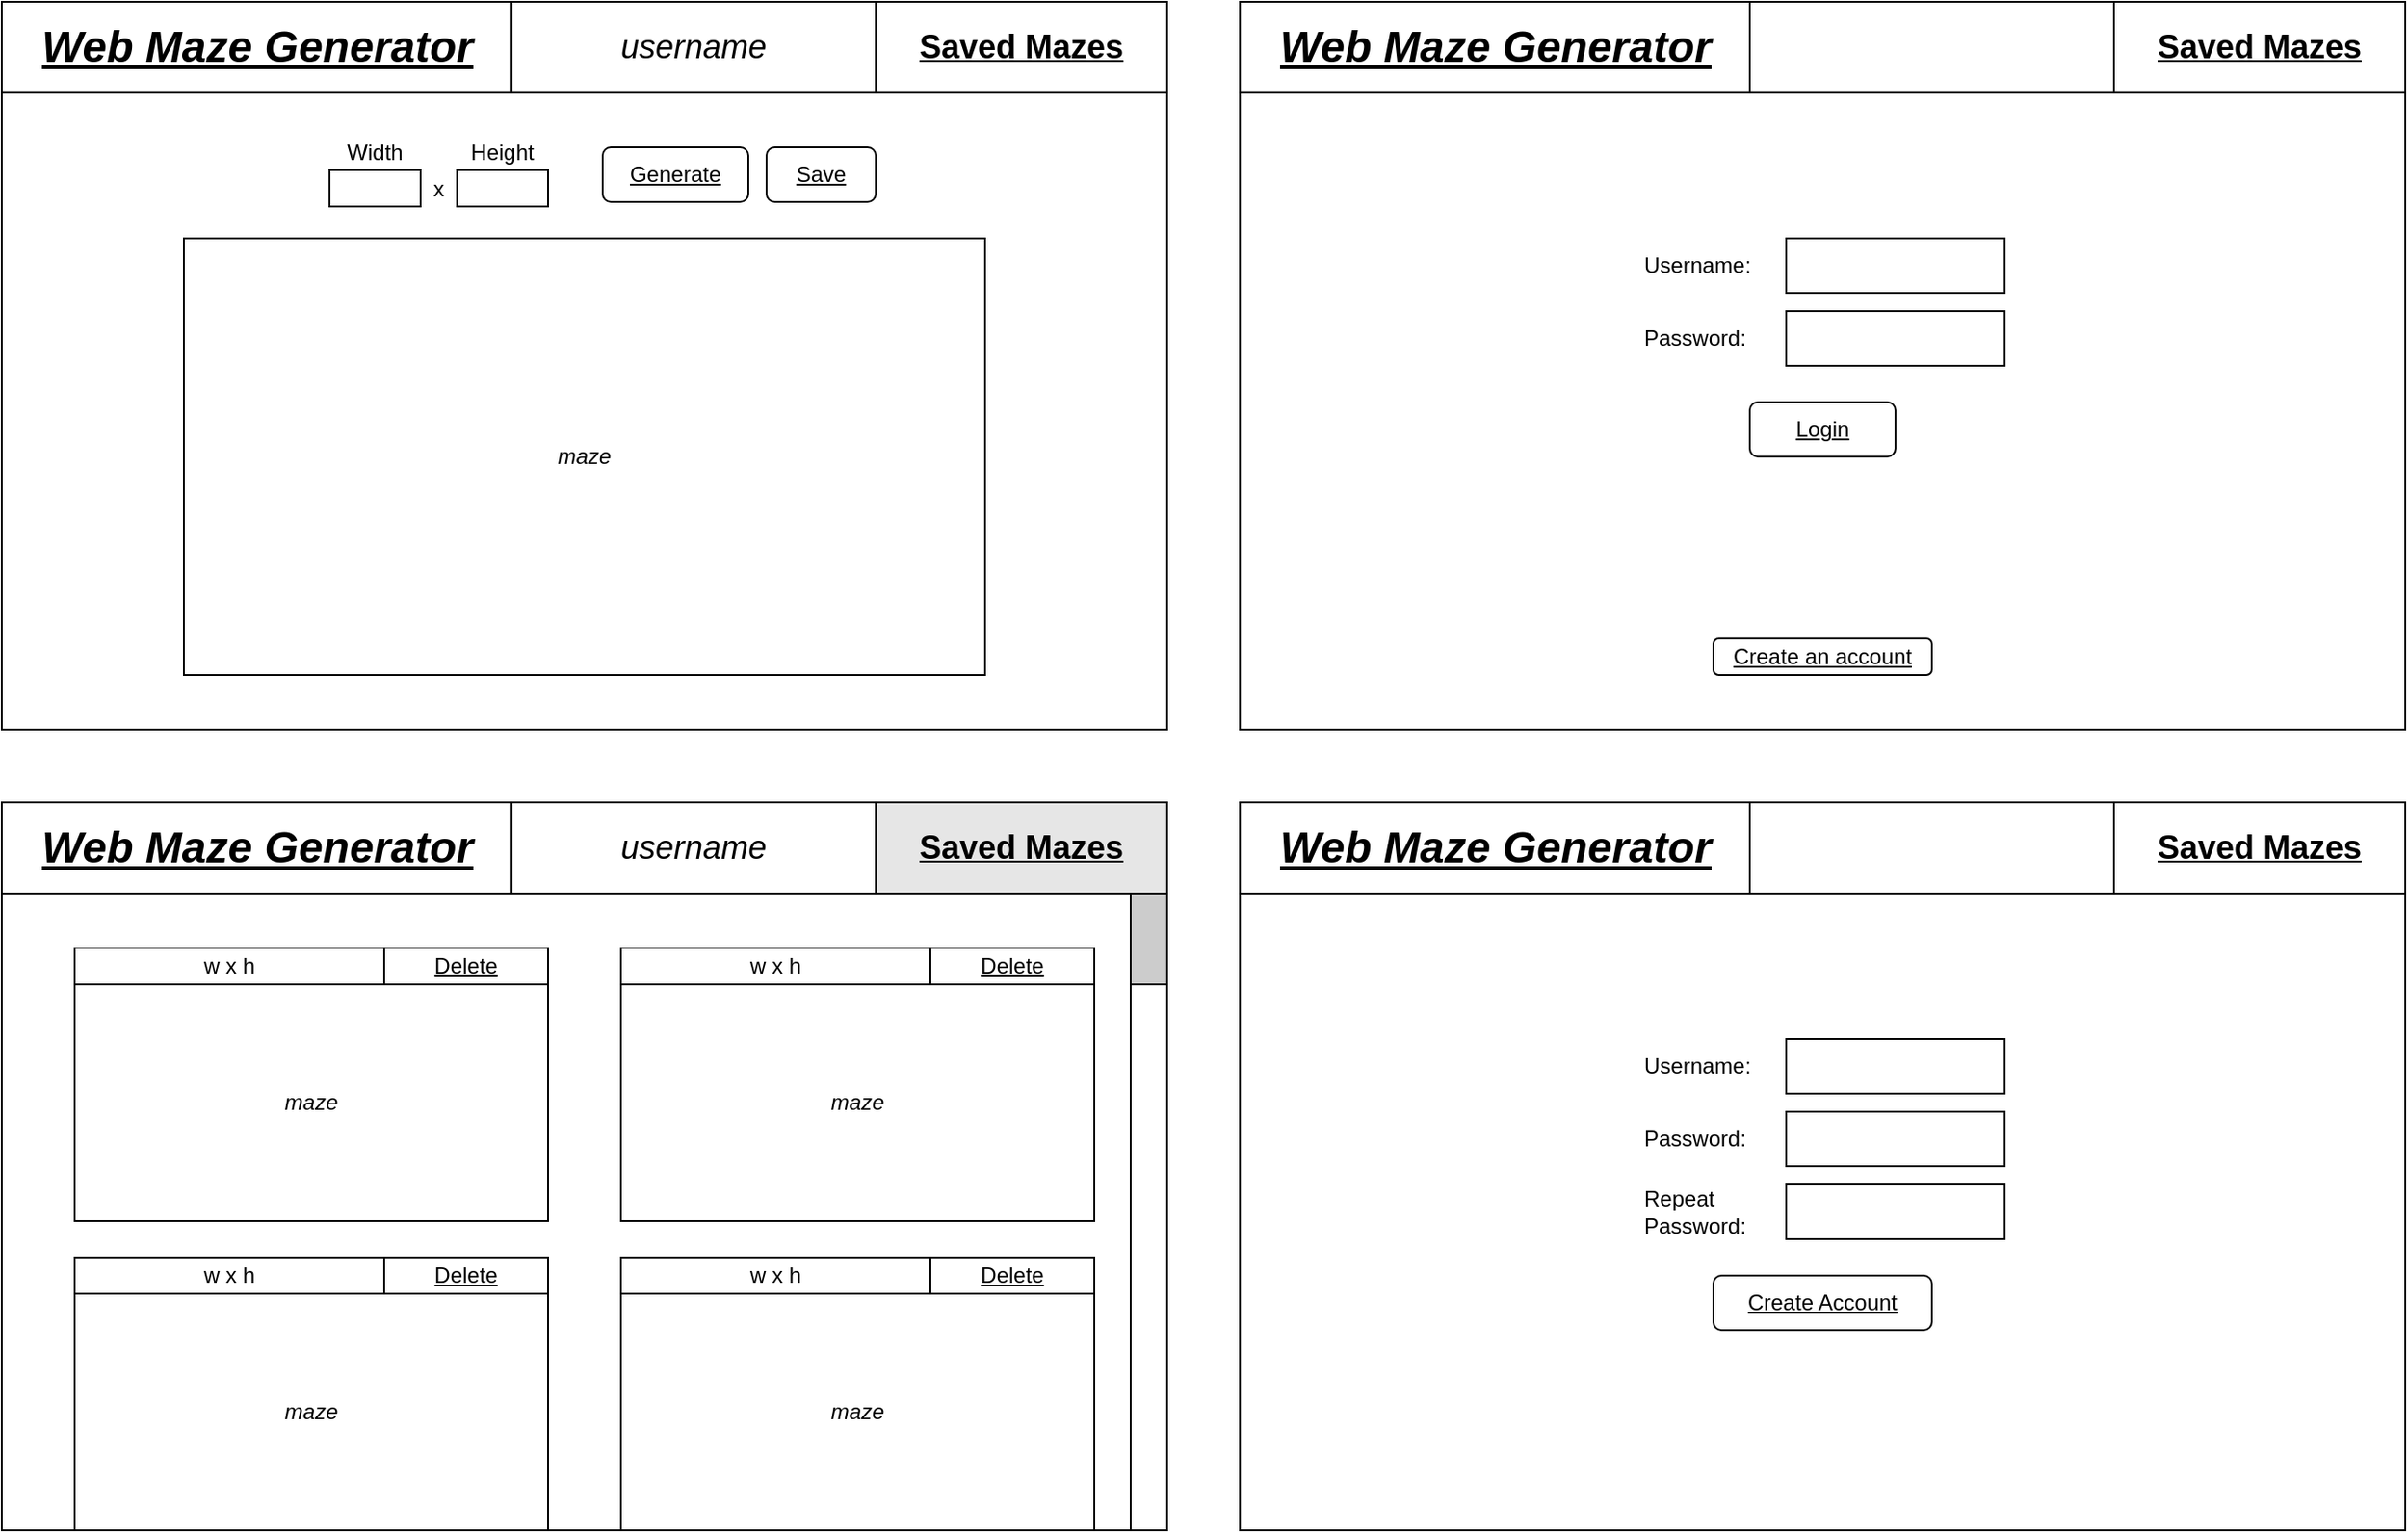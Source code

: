 <mxfile version="22.1.17" type="github">
  <diagram name="Page-1" id="93jvXwuiPi1z2pxK-ovB">
    <mxGraphModel dx="1755" dy="785" grid="1" gridSize="10" guides="1" tooltips="1" connect="1" arrows="1" fold="1" page="1" pageScale="1" pageWidth="850" pageHeight="1100" math="0" shadow="0">
      <root>
        <mxCell id="0" />
        <mxCell id="1" parent="0" />
        <mxCell id="2X9QtguCRYKD3YLOp3lU-1" value="" style="rounded=0;whiteSpace=wrap;html=1;" vertex="1" parent="1">
          <mxGeometry x="40" y="40" width="640" height="400" as="geometry" />
        </mxCell>
        <mxCell id="2X9QtguCRYKD3YLOp3lU-7" value="" style="group" vertex="1" connectable="0" parent="1">
          <mxGeometry x="40" y="40" width="280" height="50" as="geometry" />
        </mxCell>
        <mxCell id="2X9QtguCRYKD3YLOp3lU-6" value="" style="rounded=0;whiteSpace=wrap;html=1;" vertex="1" parent="2X9QtguCRYKD3YLOp3lU-7">
          <mxGeometry width="280" height="50" as="geometry" />
        </mxCell>
        <mxCell id="2X9QtguCRYKD3YLOp3lU-2" value="&lt;i style=&quot;&quot;&gt;&lt;u&gt;Web Maze Generator&lt;/u&gt;&lt;/i&gt;" style="text;strokeColor=none;fillColor=none;html=1;fontSize=24;fontStyle=1;verticalAlign=middle;align=center;" vertex="1" parent="2X9QtguCRYKD3YLOp3lU-7">
          <mxGeometry width="280" height="50" as="geometry" />
        </mxCell>
        <mxCell id="2X9QtguCRYKD3YLOp3lU-9" value="" style="group" vertex="1" connectable="0" parent="1">
          <mxGeometry x="520" y="40" width="160" height="50" as="geometry" />
        </mxCell>
        <mxCell id="2X9QtguCRYKD3YLOp3lU-8" value="" style="rounded=0;whiteSpace=wrap;html=1;" vertex="1" parent="2X9QtguCRYKD3YLOp3lU-9">
          <mxGeometry width="160" height="50" as="geometry" />
        </mxCell>
        <mxCell id="2X9QtguCRYKD3YLOp3lU-5" value="&lt;h2&gt;&lt;u&gt;Saved Mazes&lt;/u&gt;&lt;/h2&gt;" style="text;html=1;strokeColor=none;fillColor=none;align=center;verticalAlign=middle;whiteSpace=wrap;rounded=0;" vertex="1" parent="2X9QtguCRYKD3YLOp3lU-9">
          <mxGeometry width="160" height="50" as="geometry" />
        </mxCell>
        <mxCell id="2X9QtguCRYKD3YLOp3lU-10" value="" style="endArrow=none;html=1;rounded=0;entryX=0;entryY=1;entryDx=0;entryDy=0;exitX=1;exitY=1;exitDx=0;exitDy=0;" edge="1" parent="1" source="2X9QtguCRYKD3YLOp3lU-2" target="2X9QtguCRYKD3YLOp3lU-5">
          <mxGeometry width="50" height="50" relative="1" as="geometry">
            <mxPoint x="380" y="260" as="sourcePoint" />
            <mxPoint x="430" y="210" as="targetPoint" />
          </mxGeometry>
        </mxCell>
        <mxCell id="2X9QtguCRYKD3YLOp3lU-17" value="" style="group" vertex="1" connectable="0" parent="1">
          <mxGeometry x="220" y="112.5" width="120" height="45" as="geometry" />
        </mxCell>
        <mxCell id="2X9QtguCRYKD3YLOp3lU-12" value="" style="rounded=0;whiteSpace=wrap;html=1;" vertex="1" parent="2X9QtguCRYKD3YLOp3lU-17">
          <mxGeometry y="20" width="50" height="20" as="geometry" />
        </mxCell>
        <mxCell id="2X9QtguCRYKD3YLOp3lU-13" value="" style="rounded=0;whiteSpace=wrap;html=1;" vertex="1" parent="2X9QtguCRYKD3YLOp3lU-17">
          <mxGeometry x="70" y="20" width="50" height="20" as="geometry" />
        </mxCell>
        <mxCell id="2X9QtguCRYKD3YLOp3lU-14" value="x" style="text;html=1;strokeColor=none;fillColor=none;align=center;verticalAlign=middle;whiteSpace=wrap;rounded=0;" vertex="1" parent="2X9QtguCRYKD3YLOp3lU-17">
          <mxGeometry x="30" y="15" width="60" height="30" as="geometry" />
        </mxCell>
        <mxCell id="2X9QtguCRYKD3YLOp3lU-15" value="Width" style="text;html=1;strokeColor=none;fillColor=none;align=center;verticalAlign=middle;whiteSpace=wrap;rounded=0;" vertex="1" parent="2X9QtguCRYKD3YLOp3lU-17">
          <mxGeometry x="5" width="40" height="20" as="geometry" />
        </mxCell>
        <mxCell id="2X9QtguCRYKD3YLOp3lU-16" value="Height" style="text;html=1;strokeColor=none;fillColor=none;align=center;verticalAlign=middle;whiteSpace=wrap;rounded=0;" vertex="1" parent="2X9QtguCRYKD3YLOp3lU-17">
          <mxGeometry x="75" width="40" height="20" as="geometry" />
        </mxCell>
        <mxCell id="2X9QtguCRYKD3YLOp3lU-18" value="&lt;i&gt;maze&lt;/i&gt;" style="rounded=0;whiteSpace=wrap;html=1;" vertex="1" parent="1">
          <mxGeometry x="140" y="170" width="440" height="240" as="geometry" />
        </mxCell>
        <mxCell id="2X9QtguCRYKD3YLOp3lU-22" value="" style="group" vertex="1" connectable="0" parent="1">
          <mxGeometry x="370" y="120" width="150" height="30" as="geometry" />
        </mxCell>
        <mxCell id="2X9QtguCRYKD3YLOp3lU-19" value="&lt;u&gt;Generate&lt;/u&gt;" style="rounded=1;whiteSpace=wrap;html=1;" vertex="1" parent="2X9QtguCRYKD3YLOp3lU-22">
          <mxGeometry width="80" height="30" as="geometry" />
        </mxCell>
        <mxCell id="2X9QtguCRYKD3YLOp3lU-20" value="&lt;u&gt;Save&lt;/u&gt;" style="rounded=1;whiteSpace=wrap;html=1;" vertex="1" parent="2X9QtguCRYKD3YLOp3lU-22">
          <mxGeometry x="90" width="60" height="30" as="geometry" />
        </mxCell>
        <mxCell id="2X9QtguCRYKD3YLOp3lU-23" value="" style="rounded=0;whiteSpace=wrap;html=1;" vertex="1" parent="1">
          <mxGeometry x="720" y="40" width="640" height="400" as="geometry" />
        </mxCell>
        <mxCell id="2X9QtguCRYKD3YLOp3lU-24" value="" style="group" vertex="1" connectable="0" parent="1">
          <mxGeometry x="720" y="40" width="280" height="50" as="geometry" />
        </mxCell>
        <mxCell id="2X9QtguCRYKD3YLOp3lU-25" value="" style="rounded=0;whiteSpace=wrap;html=1;" vertex="1" parent="2X9QtguCRYKD3YLOp3lU-24">
          <mxGeometry width="280" height="50" as="geometry" />
        </mxCell>
        <mxCell id="2X9QtguCRYKD3YLOp3lU-26" value="&lt;i style=&quot;&quot;&gt;&lt;u&gt;Web Maze Generator&lt;/u&gt;&lt;/i&gt;" style="text;strokeColor=none;fillColor=none;html=1;fontSize=24;fontStyle=1;verticalAlign=middle;align=center;" vertex="1" parent="2X9QtguCRYKD3YLOp3lU-24">
          <mxGeometry width="280" height="50" as="geometry" />
        </mxCell>
        <mxCell id="2X9QtguCRYKD3YLOp3lU-27" value="" style="group" vertex="1" connectable="0" parent="1">
          <mxGeometry x="1200" y="40" width="160" height="50" as="geometry" />
        </mxCell>
        <mxCell id="2X9QtguCRYKD3YLOp3lU-28" value="" style="rounded=0;whiteSpace=wrap;html=1;" vertex="1" parent="2X9QtguCRYKD3YLOp3lU-27">
          <mxGeometry width="160" height="50" as="geometry" />
        </mxCell>
        <mxCell id="2X9QtguCRYKD3YLOp3lU-29" value="&lt;h2&gt;&lt;u&gt;Saved Mazes&lt;/u&gt;&lt;/h2&gt;" style="text;html=1;strokeColor=none;fillColor=none;align=center;verticalAlign=middle;whiteSpace=wrap;rounded=0;" vertex="1" parent="2X9QtguCRYKD3YLOp3lU-27">
          <mxGeometry width="160" height="50" as="geometry" />
        </mxCell>
        <mxCell id="2X9QtguCRYKD3YLOp3lU-30" value="" style="endArrow=none;html=1;rounded=0;entryX=0;entryY=1;entryDx=0;entryDy=0;exitX=1;exitY=1;exitDx=0;exitDy=0;" edge="1" parent="1" source="2X9QtguCRYKD3YLOp3lU-26" target="2X9QtguCRYKD3YLOp3lU-29">
          <mxGeometry width="50" height="50" relative="1" as="geometry">
            <mxPoint x="1060" y="260" as="sourcePoint" />
            <mxPoint x="1110" y="210" as="targetPoint" />
          </mxGeometry>
        </mxCell>
        <mxCell id="2X9QtguCRYKD3YLOp3lU-47" value="&lt;u&gt;Create an account&lt;/u&gt;" style="rounded=1;whiteSpace=wrap;html=1;" vertex="1" parent="1">
          <mxGeometry x="980" y="390" width="120" height="20" as="geometry" />
        </mxCell>
        <mxCell id="2X9QtguCRYKD3YLOp3lU-48" value="" style="group" vertex="1" connectable="0" parent="1">
          <mxGeometry x="940" y="170" width="200" height="120" as="geometry" />
        </mxCell>
        <mxCell id="2X9QtguCRYKD3YLOp3lU-42" value="" style="rounded=0;whiteSpace=wrap;html=1;" vertex="1" parent="2X9QtguCRYKD3YLOp3lU-48">
          <mxGeometry x="80" width="120" height="30" as="geometry" />
        </mxCell>
        <mxCell id="2X9QtguCRYKD3YLOp3lU-43" value="" style="rounded=0;whiteSpace=wrap;html=1;" vertex="1" parent="2X9QtguCRYKD3YLOp3lU-48">
          <mxGeometry x="80" y="40" width="120" height="30" as="geometry" />
        </mxCell>
        <mxCell id="2X9QtguCRYKD3YLOp3lU-44" value="Username:" style="text;html=1;strokeColor=none;fillColor=none;align=left;verticalAlign=middle;whiteSpace=wrap;rounded=0;" vertex="1" parent="2X9QtguCRYKD3YLOp3lU-48">
          <mxGeometry width="70" height="30" as="geometry" />
        </mxCell>
        <mxCell id="2X9QtguCRYKD3YLOp3lU-45" value="Password:" style="text;html=1;strokeColor=none;fillColor=none;align=left;verticalAlign=middle;whiteSpace=wrap;rounded=0;" vertex="1" parent="2X9QtguCRYKD3YLOp3lU-48">
          <mxGeometry y="40" width="70" height="30" as="geometry" />
        </mxCell>
        <mxCell id="2X9QtguCRYKD3YLOp3lU-46" value="&lt;u&gt;Login&lt;/u&gt;" style="rounded=1;whiteSpace=wrap;html=1;" vertex="1" parent="2X9QtguCRYKD3YLOp3lU-48">
          <mxGeometry x="60" y="90" width="80" height="30" as="geometry" />
        </mxCell>
        <mxCell id="2X9QtguCRYKD3YLOp3lU-49" value="" style="rounded=0;whiteSpace=wrap;html=1;" vertex="1" parent="1">
          <mxGeometry x="720" y="480" width="640" height="400" as="geometry" />
        </mxCell>
        <mxCell id="2X9QtguCRYKD3YLOp3lU-50" value="" style="group" vertex="1" connectable="0" parent="1">
          <mxGeometry x="720" y="480" width="280" height="50" as="geometry" />
        </mxCell>
        <mxCell id="2X9QtguCRYKD3YLOp3lU-51" value="" style="rounded=0;whiteSpace=wrap;html=1;" vertex="1" parent="2X9QtguCRYKD3YLOp3lU-50">
          <mxGeometry width="280" height="50" as="geometry" />
        </mxCell>
        <mxCell id="2X9QtguCRYKD3YLOp3lU-52" value="&lt;i style=&quot;&quot;&gt;&lt;u&gt;Web Maze Generator&lt;/u&gt;&lt;/i&gt;" style="text;strokeColor=none;fillColor=none;html=1;fontSize=24;fontStyle=1;verticalAlign=middle;align=center;" vertex="1" parent="2X9QtguCRYKD3YLOp3lU-50">
          <mxGeometry width="280" height="50" as="geometry" />
        </mxCell>
        <mxCell id="2X9QtguCRYKD3YLOp3lU-53" value="" style="group" vertex="1" connectable="0" parent="1">
          <mxGeometry x="1200" y="480" width="160" height="50" as="geometry" />
        </mxCell>
        <mxCell id="2X9QtguCRYKD3YLOp3lU-54" value="" style="rounded=0;whiteSpace=wrap;html=1;" vertex="1" parent="2X9QtguCRYKD3YLOp3lU-53">
          <mxGeometry width="160" height="50" as="geometry" />
        </mxCell>
        <mxCell id="2X9QtguCRYKD3YLOp3lU-55" value="&lt;h2&gt;&lt;u&gt;Saved Mazes&lt;/u&gt;&lt;/h2&gt;" style="text;html=1;strokeColor=none;fillColor=none;align=center;verticalAlign=middle;whiteSpace=wrap;rounded=0;" vertex="1" parent="2X9QtguCRYKD3YLOp3lU-53">
          <mxGeometry width="160" height="50" as="geometry" />
        </mxCell>
        <mxCell id="2X9QtguCRYKD3YLOp3lU-56" value="" style="endArrow=none;html=1;rounded=0;entryX=0;entryY=1;entryDx=0;entryDy=0;exitX=1;exitY=1;exitDx=0;exitDy=0;" edge="1" parent="1" source="2X9QtguCRYKD3YLOp3lU-52" target="2X9QtguCRYKD3YLOp3lU-55">
          <mxGeometry width="50" height="50" relative="1" as="geometry">
            <mxPoint x="1060" y="700" as="sourcePoint" />
            <mxPoint x="1110" y="650" as="targetPoint" />
          </mxGeometry>
        </mxCell>
        <mxCell id="2X9QtguCRYKD3YLOp3lU-57" value="&lt;u&gt;Create Account&lt;/u&gt;" style="rounded=1;whiteSpace=wrap;html=1;" vertex="1" parent="1">
          <mxGeometry x="980" y="740" width="120" height="30" as="geometry" />
        </mxCell>
        <mxCell id="2X9QtguCRYKD3YLOp3lU-59" value="" style="rounded=0;whiteSpace=wrap;html=1;container=0;" vertex="1" parent="1">
          <mxGeometry x="1020" y="610" width="120" height="30" as="geometry" />
        </mxCell>
        <mxCell id="2X9QtguCRYKD3YLOp3lU-60" value="" style="rounded=0;whiteSpace=wrap;html=1;container=0;" vertex="1" parent="1">
          <mxGeometry x="1020" y="650" width="120" height="30" as="geometry" />
        </mxCell>
        <mxCell id="2X9QtguCRYKD3YLOp3lU-61" value="Username:" style="text;html=1;strokeColor=none;fillColor=none;align=left;verticalAlign=middle;whiteSpace=wrap;rounded=0;container=0;" vertex="1" parent="1">
          <mxGeometry x="940" y="610" width="70" height="30" as="geometry" />
        </mxCell>
        <mxCell id="2X9QtguCRYKD3YLOp3lU-62" value="Password:" style="text;html=1;strokeColor=none;fillColor=none;align=left;verticalAlign=middle;whiteSpace=wrap;rounded=0;container=0;" vertex="1" parent="1">
          <mxGeometry x="940" y="650" width="70" height="30" as="geometry" />
        </mxCell>
        <mxCell id="2X9QtguCRYKD3YLOp3lU-64" value="" style="rounded=0;whiteSpace=wrap;html=1;container=0;" vertex="1" parent="1">
          <mxGeometry x="1020" y="690" width="120" height="30" as="geometry" />
        </mxCell>
        <mxCell id="2X9QtguCRYKD3YLOp3lU-65" value="Repeat Password:" style="text;html=1;strokeColor=none;fillColor=none;align=left;verticalAlign=middle;whiteSpace=wrap;rounded=0;container=0;" vertex="1" parent="1">
          <mxGeometry x="940" y="690" width="70" height="30" as="geometry" />
        </mxCell>
        <mxCell id="2X9QtguCRYKD3YLOp3lU-66" value="" style="rounded=0;whiteSpace=wrap;html=1;" vertex="1" parent="1">
          <mxGeometry x="40" y="480" width="640" height="400" as="geometry" />
        </mxCell>
        <mxCell id="2X9QtguCRYKD3YLOp3lU-67" value="" style="group" vertex="1" connectable="0" parent="1">
          <mxGeometry x="40" y="480" width="280" height="50" as="geometry" />
        </mxCell>
        <mxCell id="2X9QtguCRYKD3YLOp3lU-68" value="" style="rounded=0;whiteSpace=wrap;html=1;" vertex="1" parent="2X9QtguCRYKD3YLOp3lU-67">
          <mxGeometry width="280" height="50" as="geometry" />
        </mxCell>
        <mxCell id="2X9QtguCRYKD3YLOp3lU-69" value="&lt;i style=&quot;&quot;&gt;&lt;u&gt;Web Maze Generator&lt;/u&gt;&lt;/i&gt;" style="text;strokeColor=none;fillColor=none;html=1;fontSize=24;fontStyle=1;verticalAlign=middle;align=center;" vertex="1" parent="2X9QtguCRYKD3YLOp3lU-67">
          <mxGeometry width="280" height="50" as="geometry" />
        </mxCell>
        <mxCell id="2X9QtguCRYKD3YLOp3lU-84" value="" style="group" vertex="1" connectable="0" parent="1">
          <mxGeometry x="520" y="480" width="160" height="50" as="geometry" />
        </mxCell>
        <mxCell id="2X9QtguCRYKD3YLOp3lU-71" value="" style="rounded=0;whiteSpace=wrap;html=1;container=0;fillColor=#E6E6E6;" vertex="1" parent="2X9QtguCRYKD3YLOp3lU-84">
          <mxGeometry width="160" height="50" as="geometry" />
        </mxCell>
        <mxCell id="2X9QtguCRYKD3YLOp3lU-72" value="&lt;h2&gt;&lt;u&gt;Saved Mazes&lt;/u&gt;&lt;/h2&gt;" style="text;html=1;strokeColor=none;fillColor=none;align=center;verticalAlign=middle;whiteSpace=wrap;rounded=0;container=0;" vertex="1" parent="2X9QtguCRYKD3YLOp3lU-84">
          <mxGeometry width="160" height="50" as="geometry" />
        </mxCell>
        <mxCell id="2X9QtguCRYKD3YLOp3lU-92" value="" style="group" vertex="1" connectable="0" parent="1">
          <mxGeometry x="80" y="560" width="260" height="150" as="geometry" />
        </mxCell>
        <mxCell id="2X9QtguCRYKD3YLOp3lU-87" value="&lt;u&gt;Delete&lt;/u&gt;" style="rounded=0;whiteSpace=wrap;html=1;" vertex="1" parent="2X9QtguCRYKD3YLOp3lU-92">
          <mxGeometry x="170" width="90" height="20" as="geometry" />
        </mxCell>
        <mxCell id="2X9QtguCRYKD3YLOp3lU-89" value="&lt;i&gt;maze&lt;/i&gt;" style="rounded=0;whiteSpace=wrap;html=1;" vertex="1" parent="2X9QtguCRYKD3YLOp3lU-92">
          <mxGeometry y="20" width="260" height="130" as="geometry" />
        </mxCell>
        <mxCell id="2X9QtguCRYKD3YLOp3lU-90" value="" style="group" vertex="1" connectable="0" parent="2X9QtguCRYKD3YLOp3lU-92">
          <mxGeometry width="170" height="20" as="geometry" />
        </mxCell>
        <mxCell id="2X9QtguCRYKD3YLOp3lU-85" value="" style="rounded=0;whiteSpace=wrap;html=1;" vertex="1" parent="2X9QtguCRYKD3YLOp3lU-90">
          <mxGeometry width="170" height="20" as="geometry" />
        </mxCell>
        <mxCell id="2X9QtguCRYKD3YLOp3lU-86" value="w x h" style="text;html=1;strokeColor=none;fillColor=none;align=center;verticalAlign=middle;whiteSpace=wrap;rounded=0;" vertex="1" parent="2X9QtguCRYKD3YLOp3lU-90">
          <mxGeometry width="170" height="20" as="geometry" />
        </mxCell>
        <mxCell id="2X9QtguCRYKD3YLOp3lU-93" value="" style="group" vertex="1" connectable="0" parent="1">
          <mxGeometry x="380" y="560" width="300" height="150" as="geometry" />
        </mxCell>
        <mxCell id="2X9QtguCRYKD3YLOp3lU-94" value="&lt;u&gt;Delete&lt;/u&gt;" style="rounded=0;whiteSpace=wrap;html=1;" vertex="1" parent="2X9QtguCRYKD3YLOp3lU-93">
          <mxGeometry x="170" width="90" height="20" as="geometry" />
        </mxCell>
        <mxCell id="2X9QtguCRYKD3YLOp3lU-95" value="&lt;i&gt;maze&lt;/i&gt;" style="rounded=0;whiteSpace=wrap;html=1;" vertex="1" parent="2X9QtguCRYKD3YLOp3lU-93">
          <mxGeometry y="20" width="260" height="130" as="geometry" />
        </mxCell>
        <mxCell id="2X9QtguCRYKD3YLOp3lU-96" value="" style="group" vertex="1" connectable="0" parent="2X9QtguCRYKD3YLOp3lU-93">
          <mxGeometry width="170" height="20" as="geometry" />
        </mxCell>
        <mxCell id="2X9QtguCRYKD3YLOp3lU-97" value="" style="rounded=0;whiteSpace=wrap;html=1;" vertex="1" parent="2X9QtguCRYKD3YLOp3lU-96">
          <mxGeometry width="170" height="20" as="geometry" />
        </mxCell>
        <mxCell id="2X9QtguCRYKD3YLOp3lU-98" value="w x h" style="text;html=1;strokeColor=none;fillColor=none;align=center;verticalAlign=middle;whiteSpace=wrap;rounded=0;" vertex="1" parent="2X9QtguCRYKD3YLOp3lU-96">
          <mxGeometry width="170" height="20" as="geometry" />
        </mxCell>
        <mxCell id="2X9QtguCRYKD3YLOp3lU-99" value="" style="group" vertex="1" connectable="0" parent="1">
          <mxGeometry x="380" y="730" width="260" height="150" as="geometry" />
        </mxCell>
        <mxCell id="2X9QtguCRYKD3YLOp3lU-100" value="&lt;u&gt;Delete&lt;/u&gt;" style="rounded=0;whiteSpace=wrap;html=1;" vertex="1" parent="2X9QtguCRYKD3YLOp3lU-99">
          <mxGeometry x="170" width="90" height="20" as="geometry" />
        </mxCell>
        <mxCell id="2X9QtguCRYKD3YLOp3lU-101" value="&lt;i&gt;maze&lt;/i&gt;" style="rounded=0;whiteSpace=wrap;html=1;" vertex="1" parent="2X9QtguCRYKD3YLOp3lU-99">
          <mxGeometry y="20" width="260" height="130" as="geometry" />
        </mxCell>
        <mxCell id="2X9QtguCRYKD3YLOp3lU-102" value="" style="group" vertex="1" connectable="0" parent="2X9QtguCRYKD3YLOp3lU-99">
          <mxGeometry width="170" height="20" as="geometry" />
        </mxCell>
        <mxCell id="2X9QtguCRYKD3YLOp3lU-103" value="" style="rounded=0;whiteSpace=wrap;html=1;" vertex="1" parent="2X9QtguCRYKD3YLOp3lU-102">
          <mxGeometry width="170" height="20" as="geometry" />
        </mxCell>
        <mxCell id="2X9QtguCRYKD3YLOp3lU-104" value="w x h" style="text;html=1;strokeColor=none;fillColor=none;align=center;verticalAlign=middle;whiteSpace=wrap;rounded=0;" vertex="1" parent="2X9QtguCRYKD3YLOp3lU-102">
          <mxGeometry width="170" height="20" as="geometry" />
        </mxCell>
        <mxCell id="2X9QtguCRYKD3YLOp3lU-105" value="" style="group" vertex="1" connectable="0" parent="1">
          <mxGeometry x="80" y="730" width="260" height="150" as="geometry" />
        </mxCell>
        <mxCell id="2X9QtguCRYKD3YLOp3lU-106" value="&lt;u&gt;Delete&lt;/u&gt;" style="rounded=0;whiteSpace=wrap;html=1;" vertex="1" parent="2X9QtguCRYKD3YLOp3lU-105">
          <mxGeometry x="170" width="90" height="20" as="geometry" />
        </mxCell>
        <mxCell id="2X9QtguCRYKD3YLOp3lU-107" value="&lt;i&gt;maze&lt;/i&gt;" style="rounded=0;whiteSpace=wrap;html=1;" vertex="1" parent="2X9QtguCRYKD3YLOp3lU-105">
          <mxGeometry y="20" width="260" height="130" as="geometry" />
        </mxCell>
        <mxCell id="2X9QtguCRYKD3YLOp3lU-108" value="" style="group" vertex="1" connectable="0" parent="2X9QtguCRYKD3YLOp3lU-105">
          <mxGeometry width="170" height="20" as="geometry" />
        </mxCell>
        <mxCell id="2X9QtguCRYKD3YLOp3lU-109" value="" style="rounded=0;whiteSpace=wrap;html=1;" vertex="1" parent="2X9QtguCRYKD3YLOp3lU-108">
          <mxGeometry width="170" height="20" as="geometry" />
        </mxCell>
        <mxCell id="2X9QtguCRYKD3YLOp3lU-110" value="w x h" style="text;html=1;strokeColor=none;fillColor=none;align=center;verticalAlign=middle;whiteSpace=wrap;rounded=0;" vertex="1" parent="2X9QtguCRYKD3YLOp3lU-108">
          <mxGeometry width="170" height="20" as="geometry" />
        </mxCell>
        <mxCell id="2X9QtguCRYKD3YLOp3lU-111" value="" style="rounded=0;whiteSpace=wrap;html=1;" vertex="1" parent="1">
          <mxGeometry x="660" y="530" width="20" height="350" as="geometry" />
        </mxCell>
        <mxCell id="2X9QtguCRYKD3YLOp3lU-112" value="" style="rounded=0;whiteSpace=wrap;html=1;fillColor=#CCCCCC;" vertex="1" parent="1">
          <mxGeometry x="660" y="530" width="20" height="50" as="geometry" />
        </mxCell>
        <mxCell id="2X9QtguCRYKD3YLOp3lU-113" value="" style="endArrow=none;html=1;rounded=0;entryX=0;entryY=1;entryDx=0;entryDy=0;exitX=1;exitY=1;exitDx=0;exitDy=0;" edge="1" parent="1" source="2X9QtguCRYKD3YLOp3lU-69" target="2X9QtguCRYKD3YLOp3lU-72">
          <mxGeometry width="50" height="50" relative="1" as="geometry">
            <mxPoint x="520" y="370" as="sourcePoint" />
            <mxPoint x="570" y="320" as="targetPoint" />
          </mxGeometry>
        </mxCell>
        <mxCell id="2X9QtguCRYKD3YLOp3lU-114" value="&lt;i&gt;&lt;font style=&quot;font-size: 18px;&quot;&gt;username&lt;/font&gt;&lt;/i&gt;" style="text;html=1;strokeColor=none;fillColor=none;align=center;verticalAlign=middle;whiteSpace=wrap;rounded=0;" vertex="1" parent="1">
          <mxGeometry x="320" y="480" width="200" height="50" as="geometry" />
        </mxCell>
        <mxCell id="2X9QtguCRYKD3YLOp3lU-115" value="&lt;i&gt;&lt;font style=&quot;font-size: 18px;&quot;&gt;username&lt;/font&gt;&lt;/i&gt;" style="text;html=1;strokeColor=none;fillColor=none;align=center;verticalAlign=middle;whiteSpace=wrap;rounded=0;" vertex="1" parent="1">
          <mxGeometry x="320" y="40" width="200" height="50" as="geometry" />
        </mxCell>
      </root>
    </mxGraphModel>
  </diagram>
</mxfile>

